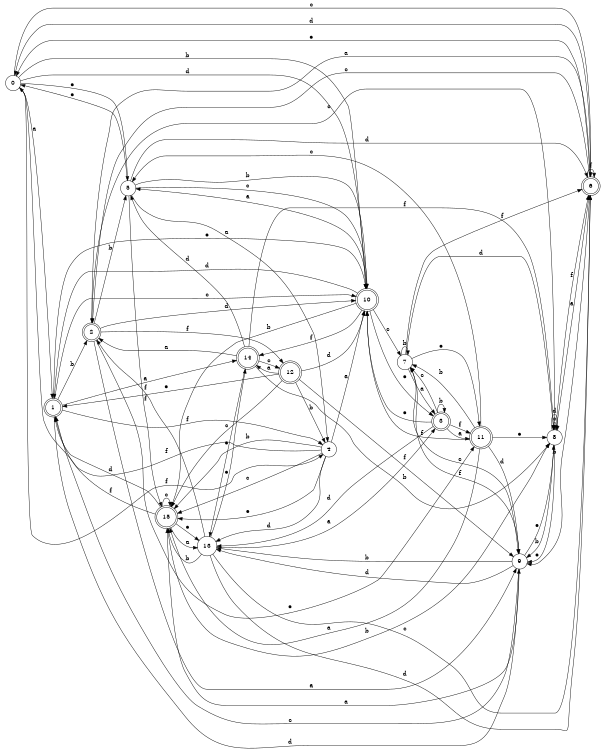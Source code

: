 digraph n13_7 {
__start0 [label="" shape="none"];

rankdir=LR;
size="8,5";

s0 [style="filled", color="black", fillcolor="white" shape="circle", label="0"];
s1 [style="rounded,filled", color="black", fillcolor="white" shape="doublecircle", label="1"];
s2 [style="rounded,filled", color="black", fillcolor="white" shape="doublecircle", label="2"];
s3 [style="rounded,filled", color="black", fillcolor="white" shape="doublecircle", label="3"];
s4 [style="filled", color="black", fillcolor="white" shape="circle", label="4"];
s5 [style="filled", color="black", fillcolor="white" shape="circle", label="5"];
s6 [style="rounded,filled", color="black", fillcolor="white" shape="doublecircle", label="6"];
s7 [style="filled", color="black", fillcolor="white" shape="circle", label="7"];
s8 [style="filled", color="black", fillcolor="white" shape="circle", label="8"];
s9 [style="filled", color="black", fillcolor="white" shape="circle", label="9"];
s10 [style="rounded,filled", color="black", fillcolor="white" shape="doublecircle", label="10"];
s11 [style="rounded,filled", color="black", fillcolor="white" shape="doublecircle", label="11"];
s12 [style="rounded,filled", color="black", fillcolor="white" shape="doublecircle", label="12"];
s13 [style="filled", color="black", fillcolor="white" shape="circle", label="13"];
s14 [style="rounded,filled", color="black", fillcolor="white" shape="doublecircle", label="14"];
s15 [style="rounded,filled", color="black", fillcolor="white" shape="doublecircle", label="15"];
s0 -> s1 [label="a"];
s0 -> s10 [label="b"];
s0 -> s6 [label="c"];
s0 -> s10 [label="d"];
s0 -> s5 [label="e"];
s0 -> s4 [label="f"];
s1 -> s14 [label="a"];
s1 -> s2 [label="b"];
s1 -> s10 [label="c"];
s1 -> s9 [label="d"];
s1 -> s10 [label="e"];
s1 -> s4 [label="f"];
s2 -> s9 [label="a"];
s2 -> s5 [label="b"];
s2 -> s8 [label="c"];
s2 -> s10 [label="d"];
s2 -> s11 [label="e"];
s2 -> s12 [label="f"];
s3 -> s11 [label="a"];
s3 -> s3 [label="b"];
s3 -> s7 [label="c"];
s3 -> s13 [label="d"];
s3 -> s10 [label="e"];
s3 -> s11 [label="f"];
s4 -> s10 [label="a"];
s4 -> s15 [label="b"];
s4 -> s15 [label="c"];
s4 -> s13 [label="d"];
s4 -> s15 [label="e"];
s4 -> s0 [label="f"];
s5 -> s4 [label="a"];
s5 -> s10 [label="b"];
s5 -> s10 [label="c"];
s5 -> s6 [label="d"];
s5 -> s0 [label="e"];
s5 -> s15 [label="f"];
s6 -> s2 [label="a"];
s6 -> s9 [label="b"];
s6 -> s2 [label="c"];
s6 -> s0 [label="d"];
s6 -> s0 [label="e"];
s6 -> s6 [label="f"];
s7 -> s3 [label="a"];
s7 -> s7 [label="b"];
s7 -> s9 [label="c"];
s7 -> s8 [label="d"];
s7 -> s11 [label="e"];
s7 -> s6 [label="f"];
s8 -> s6 [label="a"];
s8 -> s9 [label="b"];
s8 -> s8 [label="c"];
s8 -> s8 [label="d"];
s8 -> s9 [label="e"];
s8 -> s6 [label="f"];
s9 -> s15 [label="a"];
s9 -> s13 [label="b"];
s9 -> s1 [label="c"];
s9 -> s13 [label="d"];
s9 -> s8 [label="e"];
s9 -> s7 [label="f"];
s10 -> s5 [label="a"];
s10 -> s15 [label="b"];
s10 -> s7 [label="c"];
s10 -> s1 [label="d"];
s10 -> s3 [label="e"];
s10 -> s14 [label="f"];
s11 -> s15 [label="a"];
s11 -> s7 [label="b"];
s11 -> s5 [label="c"];
s11 -> s9 [label="d"];
s11 -> s8 [label="e"];
s11 -> s10 [label="f"];
s12 -> s14 [label="a"];
s12 -> s4 [label="b"];
s12 -> s15 [label="c"];
s12 -> s10 [label="d"];
s12 -> s1 [label="e"];
s12 -> s9 [label="f"];
s13 -> s3 [label="a"];
s13 -> s15 [label="b"];
s13 -> s6 [label="c"];
s13 -> s6 [label="d"];
s13 -> s14 [label="e"];
s13 -> s2 [label="f"];
s14 -> s2 [label="a"];
s14 -> s8 [label="b"];
s14 -> s12 [label="c"];
s14 -> s5 [label="d"];
s14 -> s13 [label="e"];
s14 -> s8 [label="f"];
s15 -> s13 [label="a"];
s15 -> s8 [label="b"];
s15 -> s15 [label="c"];
s15 -> s1 [label="d"];
s15 -> s13 [label="e"];
s15 -> s1 [label="f"];

}